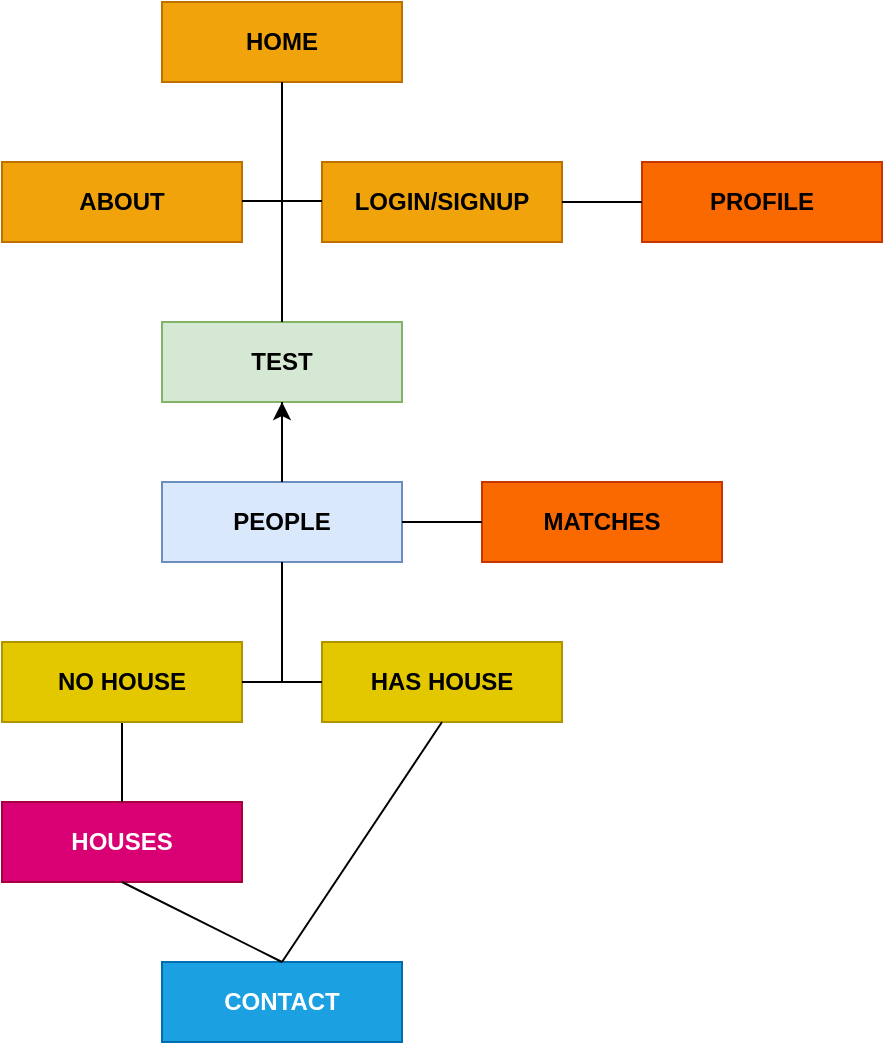 <mxfile version="14.9.0" type="device"><diagram id="3iUJVSaFotPszJ3M9tCn" name="Page-1"><mxGraphModel dx="1382" dy="774" grid="1" gridSize="10" guides="1" tooltips="1" connect="1" arrows="1" fold="1" page="1" pageScale="1" pageWidth="850" pageHeight="1100" math="0" shadow="0"><root><mxCell id="0"/><mxCell id="1" parent="0"/><mxCell id="4Uh5cLxC9W5OCoZVY-nq-1" value="&lt;b&gt;HOME&lt;/b&gt;" style="rounded=0;whiteSpace=wrap;html=1;fillColor=#f0a30a;strokeColor=#BD7000;fontColor=#000000;" parent="1" vertex="1"><mxGeometry x="360" y="40" width="120" height="40" as="geometry"/></mxCell><mxCell id="4Uh5cLxC9W5OCoZVY-nq-2" value="&lt;b&gt;LOGIN/SIGNUP&lt;/b&gt;" style="rounded=0;whiteSpace=wrap;html=1;fillColor=#f0a30a;strokeColor=#BD7000;fontColor=#000000;" parent="1" vertex="1"><mxGeometry x="440" y="120" width="120" height="40" as="geometry"/></mxCell><mxCell id="4Uh5cLxC9W5OCoZVY-nq-6" value="&lt;b&gt;ABOUT&lt;/b&gt;" style="rounded=0;whiteSpace=wrap;html=1;fillColor=#f0a30a;strokeColor=#BD7000;fontColor=#000000;" parent="1" vertex="1"><mxGeometry x="280" y="120" width="120" height="40" as="geometry"/></mxCell><mxCell id="4Uh5cLxC9W5OCoZVY-nq-7" value="&lt;b&gt;HOUSES&lt;/b&gt;" style="rounded=0;whiteSpace=wrap;html=1;fillColor=#d80073;strokeColor=#A50040;fontColor=#ffffff;" parent="1" vertex="1"><mxGeometry x="280" y="440" width="120" height="40" as="geometry"/></mxCell><mxCell id="_1qdogx02x7RrndEYsBd-11" value="" style="edgeStyle=orthogonalEdgeStyle;rounded=0;orthogonalLoop=1;jettySize=auto;html=1;" edge="1" parent="1" source="4Uh5cLxC9W5OCoZVY-nq-9" target="4Uh5cLxC9W5OCoZVY-nq-13"><mxGeometry relative="1" as="geometry"/></mxCell><mxCell id="4Uh5cLxC9W5OCoZVY-nq-9" value="&lt;b&gt;PEOPLE&lt;/b&gt;" style="rounded=0;whiteSpace=wrap;html=1;fillColor=#dae8fc;strokeColor=#6c8ebf;" parent="1" vertex="1"><mxGeometry x="360" y="280" width="120" height="40" as="geometry"/></mxCell><mxCell id="4Uh5cLxC9W5OCoZVY-nq-13" value="&lt;b&gt;TEST&lt;/b&gt;" style="rounded=0;whiteSpace=wrap;html=1;fillColor=#d5e8d4;strokeColor=#82b366;" parent="1" vertex="1"><mxGeometry x="360" y="200" width="120" height="40" as="geometry"/></mxCell><mxCell id="4Uh5cLxC9W5OCoZVY-nq-16" value="&lt;b&gt;MATCHES&lt;/b&gt;" style="rounded=0;whiteSpace=wrap;html=1;fillColor=#fa6800;strokeColor=#C73500;fontColor=#000000;" parent="1" vertex="1"><mxGeometry x="520" y="280" width="120" height="40" as="geometry"/></mxCell><mxCell id="4Uh5cLxC9W5OCoZVY-nq-19" value="" style="endArrow=none;html=1;exitX=1;exitY=0.5;exitDx=0;exitDy=0;entryX=0;entryY=0.5;entryDx=0;entryDy=0;" parent="1" edge="1"><mxGeometry width="50" height="50" relative="1" as="geometry"><mxPoint x="400" y="139.5" as="sourcePoint"/><mxPoint x="440" y="139.5" as="targetPoint"/></mxGeometry></mxCell><mxCell id="4Uh5cLxC9W5OCoZVY-nq-22" value="&lt;b&gt;PROFILE&lt;/b&gt;" style="rounded=0;whiteSpace=wrap;html=1;fillColor=#fa6800;strokeColor=#C73500;fontColor=#000000;" parent="1" vertex="1"><mxGeometry x="600" y="120" width="120" height="40" as="geometry"/></mxCell><mxCell id="_1qdogx02x7RrndEYsBd-1" value="" style="endArrow=none;html=1;exitX=0.5;exitY=1;exitDx=0;exitDy=0;entryX=0.5;entryY=0;entryDx=0;entryDy=0;" edge="1" parent="1" source="4Uh5cLxC9W5OCoZVY-nq-13" target="4Uh5cLxC9W5OCoZVY-nq-9"><mxGeometry width="50" height="50" relative="1" as="geometry"><mxPoint x="400" y="320" as="sourcePoint"/><mxPoint x="450" y="270" as="targetPoint"/></mxGeometry></mxCell><mxCell id="_1qdogx02x7RrndEYsBd-3" value="" style="endArrow=none;html=1;exitX=0.5;exitY=0;exitDx=0;exitDy=0;" edge="1" parent="1" source="4Uh5cLxC9W5OCoZVY-nq-13"><mxGeometry width="50" height="50" relative="1" as="geometry"><mxPoint x="400" y="320" as="sourcePoint"/><mxPoint x="420" y="140" as="targetPoint"/></mxGeometry></mxCell><mxCell id="_1qdogx02x7RrndEYsBd-4" value="" style="endArrow=none;html=1;exitX=1;exitY=0.5;exitDx=0;exitDy=0;entryX=0;entryY=0.5;entryDx=0;entryDy=0;" edge="1" parent="1" source="4Uh5cLxC9W5OCoZVY-nq-9" target="4Uh5cLxC9W5OCoZVY-nq-16"><mxGeometry width="50" height="50" relative="1" as="geometry"><mxPoint x="400" y="320" as="sourcePoint"/><mxPoint x="450" y="270" as="targetPoint"/></mxGeometry></mxCell><mxCell id="_1qdogx02x7RrndEYsBd-5" value="" style="endArrow=none;html=1;exitX=1;exitY=0.5;exitDx=0;exitDy=0;entryX=0;entryY=0.5;entryDx=0;entryDy=0;" edge="1" parent="1" source="4Uh5cLxC9W5OCoZVY-nq-2" target="4Uh5cLxC9W5OCoZVY-nq-22"><mxGeometry width="50" height="50" relative="1" as="geometry"><mxPoint x="400" y="320" as="sourcePoint"/><mxPoint x="450" y="270" as="targetPoint"/></mxGeometry></mxCell><mxCell id="_1qdogx02x7RrndEYsBd-6" value="" style="endArrow=none;html=1;exitX=0.5;exitY=1;exitDx=0;exitDy=0;entryX=0.5;entryY=0;entryDx=0;entryDy=0;" edge="1" parent="1" source="_1qdogx02x7RrndEYsBd-8" target="4Uh5cLxC9W5OCoZVY-nq-7"><mxGeometry width="50" height="50" relative="1" as="geometry"><mxPoint x="580" y="520" as="sourcePoint"/><mxPoint x="450" y="390" as="targetPoint"/></mxGeometry></mxCell><mxCell id="_1qdogx02x7RrndEYsBd-8" value="&lt;b&gt;NO HOUSE&lt;/b&gt;" style="rounded=0;whiteSpace=wrap;html=1;fillColor=#e3c800;strokeColor=#B09500;fontColor=#000000;" vertex="1" parent="1"><mxGeometry x="280" y="360" width="120" height="40" as="geometry"/></mxCell><mxCell id="_1qdogx02x7RrndEYsBd-9" value="&lt;b&gt;HAS HOUSE&lt;/b&gt;" style="rounded=0;whiteSpace=wrap;html=1;fillColor=#e3c800;strokeColor=#B09500;fontColor=#000000;" vertex="1" parent="1"><mxGeometry x="440" y="360" width="120" height="40" as="geometry"/></mxCell><mxCell id="_1qdogx02x7RrndEYsBd-10" value="" style="endArrow=none;html=1;exitX=1;exitY=0.5;exitDx=0;exitDy=0;entryX=0;entryY=0.5;entryDx=0;entryDy=0;" edge="1" parent="1" source="_1qdogx02x7RrndEYsBd-8" target="_1qdogx02x7RrndEYsBd-9"><mxGeometry width="50" height="50" relative="1" as="geometry"><mxPoint x="490" y="310" as="sourcePoint"/><mxPoint x="530" y="310" as="targetPoint"/></mxGeometry></mxCell><mxCell id="_1qdogx02x7RrndEYsBd-12" value="" style="endArrow=none;html=1;exitX=0.5;exitY=1;exitDx=0;exitDy=0;" edge="1" parent="1" source="4Uh5cLxC9W5OCoZVY-nq-9"><mxGeometry width="50" height="50" relative="1" as="geometry"><mxPoint x="400" y="320" as="sourcePoint"/><mxPoint x="420" y="380" as="targetPoint"/></mxGeometry></mxCell><mxCell id="_1qdogx02x7RrndEYsBd-13" value="&lt;b&gt;CONTACT&lt;/b&gt;" style="rounded=0;whiteSpace=wrap;html=1;fillColor=#1ba1e2;strokeColor=#006EAF;fontColor=#ffffff;" vertex="1" parent="1"><mxGeometry x="360" y="520" width="120" height="40" as="geometry"/></mxCell><mxCell id="_1qdogx02x7RrndEYsBd-14" value="" style="endArrow=none;html=1;exitX=0.5;exitY=1;exitDx=0;exitDy=0;entryX=0.5;entryY=0;entryDx=0;entryDy=0;" edge="1" parent="1" source="4Uh5cLxC9W5OCoZVY-nq-7" target="_1qdogx02x7RrndEYsBd-13"><mxGeometry width="50" height="50" relative="1" as="geometry"><mxPoint x="400" y="320" as="sourcePoint"/><mxPoint x="450" y="270" as="targetPoint"/></mxGeometry></mxCell><mxCell id="_1qdogx02x7RrndEYsBd-15" value="" style="endArrow=none;html=1;exitX=0.5;exitY=1;exitDx=0;exitDy=0;entryX=0.5;entryY=0;entryDx=0;entryDy=0;" edge="1" parent="1" source="_1qdogx02x7RrndEYsBd-9" target="_1qdogx02x7RrndEYsBd-13"><mxGeometry width="50" height="50" relative="1" as="geometry"><mxPoint x="400" y="320" as="sourcePoint"/><mxPoint x="450" y="270" as="targetPoint"/></mxGeometry></mxCell><mxCell id="_1qdogx02x7RrndEYsBd-16" value="" style="endArrow=none;html=1;exitX=0.5;exitY=1;exitDx=0;exitDy=0;" edge="1" parent="1" source="4Uh5cLxC9W5OCoZVY-nq-1"><mxGeometry width="50" height="50" relative="1" as="geometry"><mxPoint x="400" y="320" as="sourcePoint"/><mxPoint x="420" y="140" as="targetPoint"/></mxGeometry></mxCell></root></mxGraphModel></diagram></mxfile>